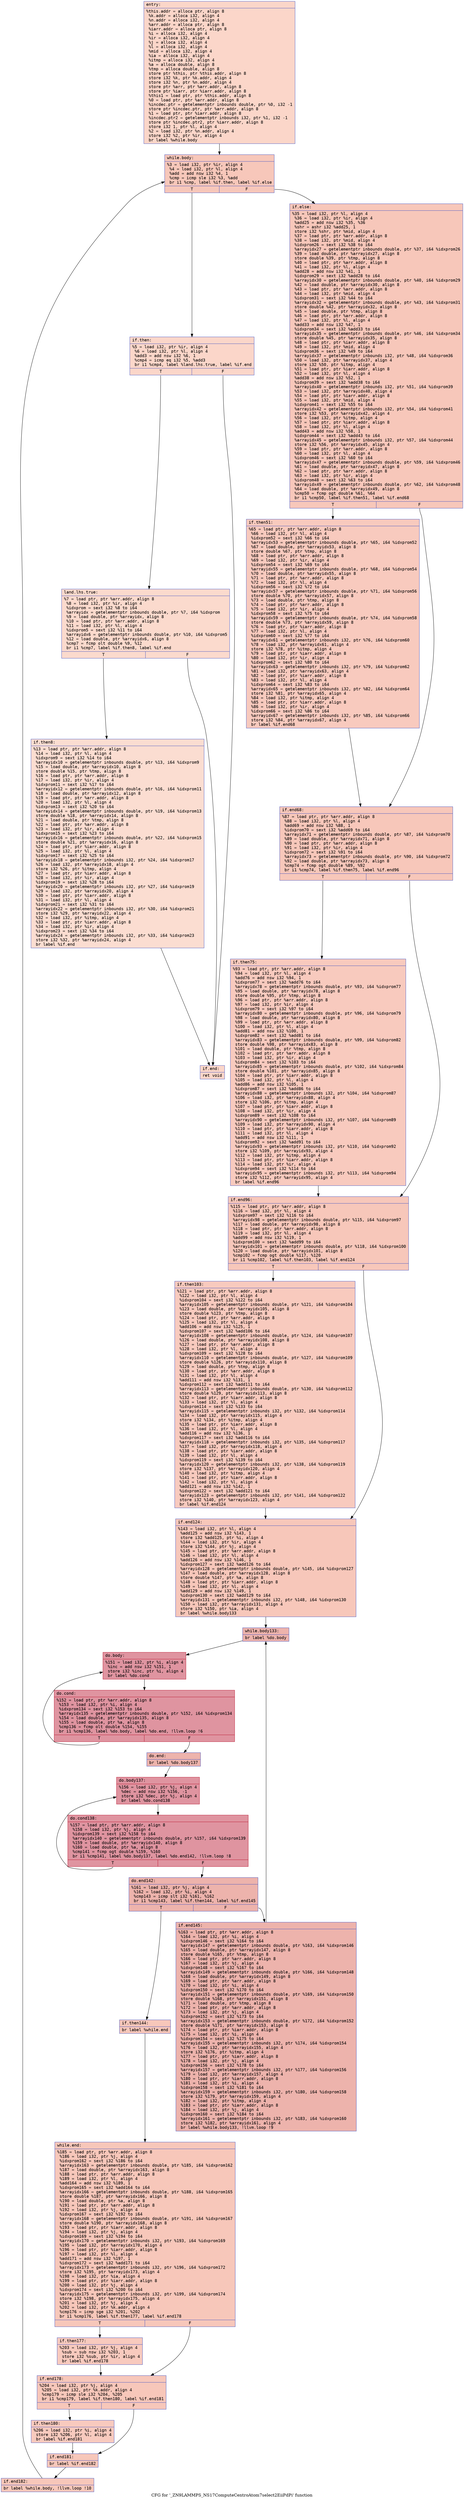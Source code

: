 digraph "CFG for '_ZN9LAMMPS_NS17ComputeCentroAtom7select2EiiPdPi' function" {
	label="CFG for '_ZN9LAMMPS_NS17ComputeCentroAtom7select2EiiPdPi' function";

	Node0x555db04d55b0 [shape=record,color="#3d50c3ff", style=filled, fillcolor="#f6a38570" fontname="Courier",label="{entry:\l|  %this.addr = alloca ptr, align 8\l  %k.addr = alloca i32, align 4\l  %n.addr = alloca i32, align 4\l  %arr.addr = alloca ptr, align 8\l  %iarr.addr = alloca ptr, align 8\l  %i = alloca i32, align 4\l  %ir = alloca i32, align 4\l  %j = alloca i32, align 4\l  %l = alloca i32, align 4\l  %mid = alloca i32, align 4\l  %ia = alloca i32, align 4\l  %itmp = alloca i32, align 4\l  %a = alloca double, align 8\l  %tmp = alloca double, align 8\l  store ptr %this, ptr %this.addr, align 8\l  store i32 %k, ptr %k.addr, align 4\l  store i32 %n, ptr %n.addr, align 4\l  store ptr %arr, ptr %arr.addr, align 8\l  store ptr %iarr, ptr %iarr.addr, align 8\l  %this1 = load ptr, ptr %this.addr, align 8\l  %0 = load ptr, ptr %arr.addr, align 8\l  %incdec.ptr = getelementptr inbounds double, ptr %0, i32 -1\l  store ptr %incdec.ptr, ptr %arr.addr, align 8\l  %1 = load ptr, ptr %iarr.addr, align 8\l  %incdec.ptr2 = getelementptr inbounds i32, ptr %1, i32 -1\l  store ptr %incdec.ptr2, ptr %iarr.addr, align 8\l  store i32 1, ptr %l, align 4\l  %2 = load i32, ptr %n.addr, align 4\l  store i32 %2, ptr %ir, align 4\l  br label %while.body\l}"];
	Node0x555db04d55b0 -> Node0x555db04d6c20[tooltip="entry -> while.body\nProbability 100.00%" ];
	Node0x555db04d6c20 [shape=record,color="#3d50c3ff", style=filled, fillcolor="#ec7f6370" fontname="Courier",label="{while.body:\l|  %3 = load i32, ptr %ir, align 4\l  %4 = load i32, ptr %l, align 4\l  %add = add nsw i32 %4, 1\l  %cmp = icmp sle i32 %3, %add\l  br i1 %cmp, label %if.then, label %if.else\l|{<s0>T|<s1>F}}"];
	Node0x555db04d6c20:s0 -> Node0x555db04d5d40[tooltip="while.body -> if.then\nProbability 3.12%" ];
	Node0x555db04d6c20:s1 -> Node0x555db04d5db0[tooltip="while.body -> if.else\nProbability 96.88%" ];
	Node0x555db04d5d40 [shape=record,color="#3d50c3ff", style=filled, fillcolor="#f6a38570" fontname="Courier",label="{if.then:\l|  %5 = load i32, ptr %ir, align 4\l  %6 = load i32, ptr %l, align 4\l  %add3 = add nsw i32 %6, 1\l  %cmp4 = icmp eq i32 %5, %add3\l  br i1 %cmp4, label %land.lhs.true, label %if.end\l|{<s0>T|<s1>F}}"];
	Node0x555db04d5d40:s0 -> Node0x555db04d74f0[tooltip="if.then -> land.lhs.true\nProbability 50.00%" ];
	Node0x555db04d5d40:s1 -> Node0x555db04d7570[tooltip="if.then -> if.end\nProbability 50.00%" ];
	Node0x555db04d74f0 [shape=record,color="#3d50c3ff", style=filled, fillcolor="#f7ac8e70" fontname="Courier",label="{land.lhs.true:\l|  %7 = load ptr, ptr %arr.addr, align 8\l  %8 = load i32, ptr %ir, align 4\l  %idxprom = sext i32 %8 to i64\l  %arrayidx = getelementptr inbounds double, ptr %7, i64 %idxprom\l  %9 = load double, ptr %arrayidx, align 8\l  %10 = load ptr, ptr %arr.addr, align 8\l  %11 = load i32, ptr %l, align 4\l  %idxprom5 = sext i32 %11 to i64\l  %arrayidx6 = getelementptr inbounds double, ptr %10, i64 %idxprom5\l  %12 = load double, ptr %arrayidx6, align 8\l  %cmp7 = fcmp olt double %9, %12\l  br i1 %cmp7, label %if.then8, label %if.end\l|{<s0>T|<s1>F}}"];
	Node0x555db04d74f0:s0 -> Node0x555db04d7d10[tooltip="land.lhs.true -> if.then8\nProbability 50.00%" ];
	Node0x555db04d74f0:s1 -> Node0x555db04d7570[tooltip="land.lhs.true -> if.end\nProbability 50.00%" ];
	Node0x555db04d7d10 [shape=record,color="#3d50c3ff", style=filled, fillcolor="#f7b39670" fontname="Courier",label="{if.then8:\l|  %13 = load ptr, ptr %arr.addr, align 8\l  %14 = load i32, ptr %l, align 4\l  %idxprom9 = sext i32 %14 to i64\l  %arrayidx10 = getelementptr inbounds double, ptr %13, i64 %idxprom9\l  %15 = load double, ptr %arrayidx10, align 8\l  store double %15, ptr %tmp, align 8\l  %16 = load ptr, ptr %arr.addr, align 8\l  %17 = load i32, ptr %ir, align 4\l  %idxprom11 = sext i32 %17 to i64\l  %arrayidx12 = getelementptr inbounds double, ptr %16, i64 %idxprom11\l  %18 = load double, ptr %arrayidx12, align 8\l  %19 = load ptr, ptr %arr.addr, align 8\l  %20 = load i32, ptr %l, align 4\l  %idxprom13 = sext i32 %20 to i64\l  %arrayidx14 = getelementptr inbounds double, ptr %19, i64 %idxprom13\l  store double %18, ptr %arrayidx14, align 8\l  %21 = load double, ptr %tmp, align 8\l  %22 = load ptr, ptr %arr.addr, align 8\l  %23 = load i32, ptr %ir, align 4\l  %idxprom15 = sext i32 %23 to i64\l  %arrayidx16 = getelementptr inbounds double, ptr %22, i64 %idxprom15\l  store double %21, ptr %arrayidx16, align 8\l  %24 = load ptr, ptr %iarr.addr, align 8\l  %25 = load i32, ptr %l, align 4\l  %idxprom17 = sext i32 %25 to i64\l  %arrayidx18 = getelementptr inbounds i32, ptr %24, i64 %idxprom17\l  %26 = load i32, ptr %arrayidx18, align 4\l  store i32 %26, ptr %itmp, align 4\l  %27 = load ptr, ptr %iarr.addr, align 8\l  %28 = load i32, ptr %ir, align 4\l  %idxprom19 = sext i32 %28 to i64\l  %arrayidx20 = getelementptr inbounds i32, ptr %27, i64 %idxprom19\l  %29 = load i32, ptr %arrayidx20, align 4\l  %30 = load ptr, ptr %iarr.addr, align 8\l  %31 = load i32, ptr %l, align 4\l  %idxprom21 = sext i32 %31 to i64\l  %arrayidx22 = getelementptr inbounds i32, ptr %30, i64 %idxprom21\l  store i32 %29, ptr %arrayidx22, align 4\l  %32 = load i32, ptr %itmp, align 4\l  %33 = load ptr, ptr %iarr.addr, align 8\l  %34 = load i32, ptr %ir, align 4\l  %idxprom23 = sext i32 %34 to i64\l  %arrayidx24 = getelementptr inbounds i32, ptr %33, i64 %idxprom23\l  store i32 %32, ptr %arrayidx24, align 4\l  br label %if.end\l}"];
	Node0x555db04d7d10 -> Node0x555db04d7570[tooltip="if.then8 -> if.end\nProbability 100.00%" ];
	Node0x555db04d7570 [shape=record,color="#3d50c3ff", style=filled, fillcolor="#f6a38570" fontname="Courier",label="{if.end:\l|  ret void\l}"];
	Node0x555db04d5db0 [shape=record,color="#3d50c3ff", style=filled, fillcolor="#ec7f6370" fontname="Courier",label="{if.else:\l|  %35 = load i32, ptr %l, align 4\l  %36 = load i32, ptr %ir, align 4\l  %add25 = add nsw i32 %35, %36\l  %shr = ashr i32 %add25, 1\l  store i32 %shr, ptr %mid, align 4\l  %37 = load ptr, ptr %arr.addr, align 8\l  %38 = load i32, ptr %mid, align 4\l  %idxprom26 = sext i32 %38 to i64\l  %arrayidx27 = getelementptr inbounds double, ptr %37, i64 %idxprom26\l  %39 = load double, ptr %arrayidx27, align 8\l  store double %39, ptr %tmp, align 8\l  %40 = load ptr, ptr %arr.addr, align 8\l  %41 = load i32, ptr %l, align 4\l  %add28 = add nsw i32 %41, 1\l  %idxprom29 = sext i32 %add28 to i64\l  %arrayidx30 = getelementptr inbounds double, ptr %40, i64 %idxprom29\l  %42 = load double, ptr %arrayidx30, align 8\l  %43 = load ptr, ptr %arr.addr, align 8\l  %44 = load i32, ptr %mid, align 4\l  %idxprom31 = sext i32 %44 to i64\l  %arrayidx32 = getelementptr inbounds double, ptr %43, i64 %idxprom31\l  store double %42, ptr %arrayidx32, align 8\l  %45 = load double, ptr %tmp, align 8\l  %46 = load ptr, ptr %arr.addr, align 8\l  %47 = load i32, ptr %l, align 4\l  %add33 = add nsw i32 %47, 1\l  %idxprom34 = sext i32 %add33 to i64\l  %arrayidx35 = getelementptr inbounds double, ptr %46, i64 %idxprom34\l  store double %45, ptr %arrayidx35, align 8\l  %48 = load ptr, ptr %iarr.addr, align 8\l  %49 = load i32, ptr %mid, align 4\l  %idxprom36 = sext i32 %49 to i64\l  %arrayidx37 = getelementptr inbounds i32, ptr %48, i64 %idxprom36\l  %50 = load i32, ptr %arrayidx37, align 4\l  store i32 %50, ptr %itmp, align 4\l  %51 = load ptr, ptr %iarr.addr, align 8\l  %52 = load i32, ptr %l, align 4\l  %add38 = add nsw i32 %52, 1\l  %idxprom39 = sext i32 %add38 to i64\l  %arrayidx40 = getelementptr inbounds i32, ptr %51, i64 %idxprom39\l  %53 = load i32, ptr %arrayidx40, align 4\l  %54 = load ptr, ptr %iarr.addr, align 8\l  %55 = load i32, ptr %mid, align 4\l  %idxprom41 = sext i32 %55 to i64\l  %arrayidx42 = getelementptr inbounds i32, ptr %54, i64 %idxprom41\l  store i32 %53, ptr %arrayidx42, align 4\l  %56 = load i32, ptr %itmp, align 4\l  %57 = load ptr, ptr %iarr.addr, align 8\l  %58 = load i32, ptr %l, align 4\l  %add43 = add nsw i32 %58, 1\l  %idxprom44 = sext i32 %add43 to i64\l  %arrayidx45 = getelementptr inbounds i32, ptr %57, i64 %idxprom44\l  store i32 %56, ptr %arrayidx45, align 4\l  %59 = load ptr, ptr %arr.addr, align 8\l  %60 = load i32, ptr %l, align 4\l  %idxprom46 = sext i32 %60 to i64\l  %arrayidx47 = getelementptr inbounds double, ptr %59, i64 %idxprom46\l  %61 = load double, ptr %arrayidx47, align 8\l  %62 = load ptr, ptr %arr.addr, align 8\l  %63 = load i32, ptr %ir, align 4\l  %idxprom48 = sext i32 %63 to i64\l  %arrayidx49 = getelementptr inbounds double, ptr %62, i64 %idxprom48\l  %64 = load double, ptr %arrayidx49, align 8\l  %cmp50 = fcmp ogt double %61, %64\l  br i1 %cmp50, label %if.then51, label %if.end68\l|{<s0>T|<s1>F}}"];
	Node0x555db04d5db0:s0 -> Node0x555db04dc970[tooltip="if.else -> if.then51\nProbability 50.00%" ];
	Node0x555db04d5db0:s1 -> Node0x555db04dc9f0[tooltip="if.else -> if.end68\nProbability 50.00%" ];
	Node0x555db04dc970 [shape=record,color="#3d50c3ff", style=filled, fillcolor="#ef886b70" fontname="Courier",label="{if.then51:\l|  %65 = load ptr, ptr %arr.addr, align 8\l  %66 = load i32, ptr %l, align 4\l  %idxprom52 = sext i32 %66 to i64\l  %arrayidx53 = getelementptr inbounds double, ptr %65, i64 %idxprom52\l  %67 = load double, ptr %arrayidx53, align 8\l  store double %67, ptr %tmp, align 8\l  %68 = load ptr, ptr %arr.addr, align 8\l  %69 = load i32, ptr %ir, align 4\l  %idxprom54 = sext i32 %69 to i64\l  %arrayidx55 = getelementptr inbounds double, ptr %68, i64 %idxprom54\l  %70 = load double, ptr %arrayidx55, align 8\l  %71 = load ptr, ptr %arr.addr, align 8\l  %72 = load i32, ptr %l, align 4\l  %idxprom56 = sext i32 %72 to i64\l  %arrayidx57 = getelementptr inbounds double, ptr %71, i64 %idxprom56\l  store double %70, ptr %arrayidx57, align 8\l  %73 = load double, ptr %tmp, align 8\l  %74 = load ptr, ptr %arr.addr, align 8\l  %75 = load i32, ptr %ir, align 4\l  %idxprom58 = sext i32 %75 to i64\l  %arrayidx59 = getelementptr inbounds double, ptr %74, i64 %idxprom58\l  store double %73, ptr %arrayidx59, align 8\l  %76 = load ptr, ptr %iarr.addr, align 8\l  %77 = load i32, ptr %l, align 4\l  %idxprom60 = sext i32 %77 to i64\l  %arrayidx61 = getelementptr inbounds i32, ptr %76, i64 %idxprom60\l  %78 = load i32, ptr %arrayidx61, align 4\l  store i32 %78, ptr %itmp, align 4\l  %79 = load ptr, ptr %iarr.addr, align 8\l  %80 = load i32, ptr %ir, align 4\l  %idxprom62 = sext i32 %80 to i64\l  %arrayidx63 = getelementptr inbounds i32, ptr %79, i64 %idxprom62\l  %81 = load i32, ptr %arrayidx63, align 4\l  %82 = load ptr, ptr %iarr.addr, align 8\l  %83 = load i32, ptr %l, align 4\l  %idxprom64 = sext i32 %83 to i64\l  %arrayidx65 = getelementptr inbounds i32, ptr %82, i64 %idxprom64\l  store i32 %81, ptr %arrayidx65, align 4\l  %84 = load i32, ptr %itmp, align 4\l  %85 = load ptr, ptr %iarr.addr, align 8\l  %86 = load i32, ptr %ir, align 4\l  %idxprom66 = sext i32 %86 to i64\l  %arrayidx67 = getelementptr inbounds i32, ptr %85, i64 %idxprom66\l  store i32 %84, ptr %arrayidx67, align 4\l  br label %if.end68\l}"];
	Node0x555db04dc970 -> Node0x555db04dc9f0[tooltip="if.then51 -> if.end68\nProbability 100.00%" ];
	Node0x555db04dc9f0 [shape=record,color="#3d50c3ff", style=filled, fillcolor="#ec7f6370" fontname="Courier",label="{if.end68:\l|  %87 = load ptr, ptr %arr.addr, align 8\l  %88 = load i32, ptr %l, align 4\l  %add69 = add nsw i32 %88, 1\l  %idxprom70 = sext i32 %add69 to i64\l  %arrayidx71 = getelementptr inbounds double, ptr %87, i64 %idxprom70\l  %89 = load double, ptr %arrayidx71, align 8\l  %90 = load ptr, ptr %arr.addr, align 8\l  %91 = load i32, ptr %ir, align 4\l  %idxprom72 = sext i32 %91 to i64\l  %arrayidx73 = getelementptr inbounds double, ptr %90, i64 %idxprom72\l  %92 = load double, ptr %arrayidx73, align 8\l  %cmp74 = fcmp ogt double %89, %92\l  br i1 %cmp74, label %if.then75, label %if.end96\l|{<s0>T|<s1>F}}"];
	Node0x555db04dc9f0:s0 -> Node0x555db04df310[tooltip="if.end68 -> if.then75\nProbability 50.00%" ];
	Node0x555db04dc9f0:s1 -> Node0x555db04df390[tooltip="if.end68 -> if.end96\nProbability 50.00%" ];
	Node0x555db04df310 [shape=record,color="#3d50c3ff", style=filled, fillcolor="#ef886b70" fontname="Courier",label="{if.then75:\l|  %93 = load ptr, ptr %arr.addr, align 8\l  %94 = load i32, ptr %l, align 4\l  %add76 = add nsw i32 %94, 1\l  %idxprom77 = sext i32 %add76 to i64\l  %arrayidx78 = getelementptr inbounds double, ptr %93, i64 %idxprom77\l  %95 = load double, ptr %arrayidx78, align 8\l  store double %95, ptr %tmp, align 8\l  %96 = load ptr, ptr %arr.addr, align 8\l  %97 = load i32, ptr %ir, align 4\l  %idxprom79 = sext i32 %97 to i64\l  %arrayidx80 = getelementptr inbounds double, ptr %96, i64 %idxprom79\l  %98 = load double, ptr %arrayidx80, align 8\l  %99 = load ptr, ptr %arr.addr, align 8\l  %100 = load i32, ptr %l, align 4\l  %add81 = add nsw i32 %100, 1\l  %idxprom82 = sext i32 %add81 to i64\l  %arrayidx83 = getelementptr inbounds double, ptr %99, i64 %idxprom82\l  store double %98, ptr %arrayidx83, align 8\l  %101 = load double, ptr %tmp, align 8\l  %102 = load ptr, ptr %arr.addr, align 8\l  %103 = load i32, ptr %ir, align 4\l  %idxprom84 = sext i32 %103 to i64\l  %arrayidx85 = getelementptr inbounds double, ptr %102, i64 %idxprom84\l  store double %101, ptr %arrayidx85, align 8\l  %104 = load ptr, ptr %iarr.addr, align 8\l  %105 = load i32, ptr %l, align 4\l  %add86 = add nsw i32 %105, 1\l  %idxprom87 = sext i32 %add86 to i64\l  %arrayidx88 = getelementptr inbounds i32, ptr %104, i64 %idxprom87\l  %106 = load i32, ptr %arrayidx88, align 4\l  store i32 %106, ptr %itmp, align 4\l  %107 = load ptr, ptr %iarr.addr, align 8\l  %108 = load i32, ptr %ir, align 4\l  %idxprom89 = sext i32 %108 to i64\l  %arrayidx90 = getelementptr inbounds i32, ptr %107, i64 %idxprom89\l  %109 = load i32, ptr %arrayidx90, align 4\l  %110 = load ptr, ptr %iarr.addr, align 8\l  %111 = load i32, ptr %l, align 4\l  %add91 = add nsw i32 %111, 1\l  %idxprom92 = sext i32 %add91 to i64\l  %arrayidx93 = getelementptr inbounds i32, ptr %110, i64 %idxprom92\l  store i32 %109, ptr %arrayidx93, align 4\l  %112 = load i32, ptr %itmp, align 4\l  %113 = load ptr, ptr %iarr.addr, align 8\l  %114 = load i32, ptr %ir, align 4\l  %idxprom94 = sext i32 %114 to i64\l  %arrayidx95 = getelementptr inbounds i32, ptr %113, i64 %idxprom94\l  store i32 %112, ptr %arrayidx95, align 4\l  br label %if.end96\l}"];
	Node0x555db04df310 -> Node0x555db04df390[tooltip="if.then75 -> if.end96\nProbability 100.00%" ];
	Node0x555db04df390 [shape=record,color="#3d50c3ff", style=filled, fillcolor="#ec7f6370" fontname="Courier",label="{if.end96:\l|  %115 = load ptr, ptr %arr.addr, align 8\l  %116 = load i32, ptr %l, align 4\l  %idxprom97 = sext i32 %116 to i64\l  %arrayidx98 = getelementptr inbounds double, ptr %115, i64 %idxprom97\l  %117 = load double, ptr %arrayidx98, align 8\l  %118 = load ptr, ptr %arr.addr, align 8\l  %119 = load i32, ptr %l, align 4\l  %add99 = add nsw i32 %119, 1\l  %idxprom100 = sext i32 %add99 to i64\l  %arrayidx101 = getelementptr inbounds double, ptr %118, i64 %idxprom100\l  %120 = load double, ptr %arrayidx101, align 8\l  %cmp102 = fcmp ogt double %117, %120\l  br i1 %cmp102, label %if.then103, label %if.end124\l|{<s0>T|<s1>F}}"];
	Node0x555db04df390:s0 -> Node0x555db04e2180[tooltip="if.end96 -> if.then103\nProbability 50.00%" ];
	Node0x555db04df390:s1 -> Node0x555db04e2200[tooltip="if.end96 -> if.end124\nProbability 50.00%" ];
	Node0x555db04e2180 [shape=record,color="#3d50c3ff", style=filled, fillcolor="#ef886b70" fontname="Courier",label="{if.then103:\l|  %121 = load ptr, ptr %arr.addr, align 8\l  %122 = load i32, ptr %l, align 4\l  %idxprom104 = sext i32 %122 to i64\l  %arrayidx105 = getelementptr inbounds double, ptr %121, i64 %idxprom104\l  %123 = load double, ptr %arrayidx105, align 8\l  store double %123, ptr %tmp, align 8\l  %124 = load ptr, ptr %arr.addr, align 8\l  %125 = load i32, ptr %l, align 4\l  %add106 = add nsw i32 %125, 1\l  %idxprom107 = sext i32 %add106 to i64\l  %arrayidx108 = getelementptr inbounds double, ptr %124, i64 %idxprom107\l  %126 = load double, ptr %arrayidx108, align 8\l  %127 = load ptr, ptr %arr.addr, align 8\l  %128 = load i32, ptr %l, align 4\l  %idxprom109 = sext i32 %128 to i64\l  %arrayidx110 = getelementptr inbounds double, ptr %127, i64 %idxprom109\l  store double %126, ptr %arrayidx110, align 8\l  %129 = load double, ptr %tmp, align 8\l  %130 = load ptr, ptr %arr.addr, align 8\l  %131 = load i32, ptr %l, align 4\l  %add111 = add nsw i32 %131, 1\l  %idxprom112 = sext i32 %add111 to i64\l  %arrayidx113 = getelementptr inbounds double, ptr %130, i64 %idxprom112\l  store double %129, ptr %arrayidx113, align 8\l  %132 = load ptr, ptr %iarr.addr, align 8\l  %133 = load i32, ptr %l, align 4\l  %idxprom114 = sext i32 %133 to i64\l  %arrayidx115 = getelementptr inbounds i32, ptr %132, i64 %idxprom114\l  %134 = load i32, ptr %arrayidx115, align 4\l  store i32 %134, ptr %itmp, align 4\l  %135 = load ptr, ptr %iarr.addr, align 8\l  %136 = load i32, ptr %l, align 4\l  %add116 = add nsw i32 %136, 1\l  %idxprom117 = sext i32 %add116 to i64\l  %arrayidx118 = getelementptr inbounds i32, ptr %135, i64 %idxprom117\l  %137 = load i32, ptr %arrayidx118, align 4\l  %138 = load ptr, ptr %iarr.addr, align 8\l  %139 = load i32, ptr %l, align 4\l  %idxprom119 = sext i32 %139 to i64\l  %arrayidx120 = getelementptr inbounds i32, ptr %138, i64 %idxprom119\l  store i32 %137, ptr %arrayidx120, align 4\l  %140 = load i32, ptr %itmp, align 4\l  %141 = load ptr, ptr %iarr.addr, align 8\l  %142 = load i32, ptr %l, align 4\l  %add121 = add nsw i32 %142, 1\l  %idxprom122 = sext i32 %add121 to i64\l  %arrayidx123 = getelementptr inbounds i32, ptr %141, i64 %idxprom122\l  store i32 %140, ptr %arrayidx123, align 4\l  br label %if.end124\l}"];
	Node0x555db04e2180 -> Node0x555db04e2200[tooltip="if.then103 -> if.end124\nProbability 100.00%" ];
	Node0x555db04e2200 [shape=record,color="#3d50c3ff", style=filled, fillcolor="#ec7f6370" fontname="Courier",label="{if.end124:\l|  %143 = load i32, ptr %l, align 4\l  %add125 = add nsw i32 %143, 1\l  store i32 %add125, ptr %i, align 4\l  %144 = load i32, ptr %ir, align 4\l  store i32 %144, ptr %j, align 4\l  %145 = load ptr, ptr %arr.addr, align 8\l  %146 = load i32, ptr %l, align 4\l  %add126 = add nsw i32 %146, 1\l  %idxprom127 = sext i32 %add126 to i64\l  %arrayidx128 = getelementptr inbounds double, ptr %145, i64 %idxprom127\l  %147 = load double, ptr %arrayidx128, align 8\l  store double %147, ptr %a, align 8\l  %148 = load ptr, ptr %iarr.addr, align 8\l  %149 = load i32, ptr %l, align 4\l  %add129 = add nsw i32 %149, 1\l  %idxprom130 = sext i32 %add129 to i64\l  %arrayidx131 = getelementptr inbounds i32, ptr %148, i64 %idxprom130\l  %150 = load i32, ptr %arrayidx131, align 4\l  store i32 %150, ptr %ia, align 4\l  br label %while.body133\l}"];
	Node0x555db04e2200 -> Node0x555db04e4c10[tooltip="if.end124 -> while.body133\nProbability 100.00%" ];
	Node0x555db04e4c10 [shape=record,color="#3d50c3ff", style=filled, fillcolor="#d6524470" fontname="Courier",label="{while.body133:\l|  br label %do.body\l}"];
	Node0x555db04e4c10 -> Node0x555db04e4d00[tooltip="while.body133 -> do.body\nProbability 100.00%" ];
	Node0x555db04e4d00 [shape=record,color="#b70d28ff", style=filled, fillcolor="#b70d2870" fontname="Courier",label="{do.body:\l|  %151 = load i32, ptr %i, align 4\l  %inc = add nsw i32 %151, 1\l  store i32 %inc, ptr %i, align 4\l  br label %do.cond\l}"];
	Node0x555db04e4d00 -> Node0x555db04e4fb0[tooltip="do.body -> do.cond\nProbability 100.00%" ];
	Node0x555db04e4fb0 [shape=record,color="#b70d28ff", style=filled, fillcolor="#b70d2870" fontname="Courier",label="{do.cond:\l|  %152 = load ptr, ptr %arr.addr, align 8\l  %153 = load i32, ptr %i, align 4\l  %idxprom134 = sext i32 %153 to i64\l  %arrayidx135 = getelementptr inbounds double, ptr %152, i64 %idxprom134\l  %154 = load double, ptr %arrayidx135, align 8\l  %155 = load double, ptr %a, align 8\l  %cmp136 = fcmp olt double %154, %155\l  br i1 %cmp136, label %do.body, label %do.end, !llvm.loop !6\l|{<s0>T|<s1>F}}"];
	Node0x555db04e4fb0:s0 -> Node0x555db04e4d00[tooltip="do.cond -> do.body\nProbability 96.88%" ];
	Node0x555db04e4fb0:s1 -> Node0x555db04e54b0[tooltip="do.cond -> do.end\nProbability 3.12%" ];
	Node0x555db04e54b0 [shape=record,color="#3d50c3ff", style=filled, fillcolor="#d6524470" fontname="Courier",label="{do.end:\l|  br label %do.body137\l}"];
	Node0x555db04e54b0 -> Node0x555db04e5660[tooltip="do.end -> do.body137\nProbability 100.00%" ];
	Node0x555db04e5660 [shape=record,color="#b70d28ff", style=filled, fillcolor="#b70d2870" fontname="Courier",label="{do.body137:\l|  %156 = load i32, ptr %j, align 4\l  %dec = add nsw i32 %156, -1\l  store i32 %dec, ptr %j, align 4\l  br label %do.cond138\l}"];
	Node0x555db04e5660 -> Node0x555db04e5920[tooltip="do.body137 -> do.cond138\nProbability 100.00%" ];
	Node0x555db04e5920 [shape=record,color="#b70d28ff", style=filled, fillcolor="#b70d2870" fontname="Courier",label="{do.cond138:\l|  %157 = load ptr, ptr %arr.addr, align 8\l  %158 = load i32, ptr %j, align 4\l  %idxprom139 = sext i32 %158 to i64\l  %arrayidx140 = getelementptr inbounds double, ptr %157, i64 %idxprom139\l  %159 = load double, ptr %arrayidx140, align 8\l  %160 = load double, ptr %a, align 8\l  %cmp141 = fcmp ogt double %159, %160\l  br i1 %cmp141, label %do.body137, label %do.end142, !llvm.loop !8\l|{<s0>T|<s1>F}}"];
	Node0x555db04e5920:s0 -> Node0x555db04e5660[tooltip="do.cond138 -> do.body137\nProbability 96.88%" ];
	Node0x555db04e5920:s1 -> Node0x555db04e5e30[tooltip="do.cond138 -> do.end142\nProbability 3.12%" ];
	Node0x555db04e5e30 [shape=record,color="#3d50c3ff", style=filled, fillcolor="#d6524470" fontname="Courier",label="{do.end142:\l|  %161 = load i32, ptr %j, align 4\l  %162 = load i32, ptr %i, align 4\l  %cmp143 = icmp slt i32 %161, %162\l  br i1 %cmp143, label %if.then144, label %if.end145\l|{<s0>T|<s1>F}}"];
	Node0x555db04e5e30:s0 -> Node0x555db04e6220[tooltip="do.end142 -> if.then144\nProbability 3.12%" ];
	Node0x555db04e5e30:s1 -> Node0x555db04e62a0[tooltip="do.end142 -> if.end145\nProbability 96.88%" ];
	Node0x555db04e6220 [shape=record,color="#3d50c3ff", style=filled, fillcolor="#ec7f6370" fontname="Courier",label="{if.then144:\l|  br label %while.end\l}"];
	Node0x555db04e6220 -> Node0x555db04e63d0[tooltip="if.then144 -> while.end\nProbability 100.00%" ];
	Node0x555db04e62a0 [shape=record,color="#3d50c3ff", style=filled, fillcolor="#d6524470" fontname="Courier",label="{if.end145:\l|  %163 = load ptr, ptr %arr.addr, align 8\l  %164 = load i32, ptr %i, align 4\l  %idxprom146 = sext i32 %164 to i64\l  %arrayidx147 = getelementptr inbounds double, ptr %163, i64 %idxprom146\l  %165 = load double, ptr %arrayidx147, align 8\l  store double %165, ptr %tmp, align 8\l  %166 = load ptr, ptr %arr.addr, align 8\l  %167 = load i32, ptr %j, align 4\l  %idxprom148 = sext i32 %167 to i64\l  %arrayidx149 = getelementptr inbounds double, ptr %166, i64 %idxprom148\l  %168 = load double, ptr %arrayidx149, align 8\l  %169 = load ptr, ptr %arr.addr, align 8\l  %170 = load i32, ptr %i, align 4\l  %idxprom150 = sext i32 %170 to i64\l  %arrayidx151 = getelementptr inbounds double, ptr %169, i64 %idxprom150\l  store double %168, ptr %arrayidx151, align 8\l  %171 = load double, ptr %tmp, align 8\l  %172 = load ptr, ptr %arr.addr, align 8\l  %173 = load i32, ptr %j, align 4\l  %idxprom152 = sext i32 %173 to i64\l  %arrayidx153 = getelementptr inbounds double, ptr %172, i64 %idxprom152\l  store double %171, ptr %arrayidx153, align 8\l  %174 = load ptr, ptr %iarr.addr, align 8\l  %175 = load i32, ptr %i, align 4\l  %idxprom154 = sext i32 %175 to i64\l  %arrayidx155 = getelementptr inbounds i32, ptr %174, i64 %idxprom154\l  %176 = load i32, ptr %arrayidx155, align 4\l  store i32 %176, ptr %itmp, align 4\l  %177 = load ptr, ptr %iarr.addr, align 8\l  %178 = load i32, ptr %j, align 4\l  %idxprom156 = sext i32 %178 to i64\l  %arrayidx157 = getelementptr inbounds i32, ptr %177, i64 %idxprom156\l  %179 = load i32, ptr %arrayidx157, align 4\l  %180 = load ptr, ptr %iarr.addr, align 8\l  %181 = load i32, ptr %i, align 4\l  %idxprom158 = sext i32 %181 to i64\l  %arrayidx159 = getelementptr inbounds i32, ptr %180, i64 %idxprom158\l  store i32 %179, ptr %arrayidx159, align 4\l  %182 = load i32, ptr %itmp, align 4\l  %183 = load ptr, ptr %iarr.addr, align 8\l  %184 = load i32, ptr %j, align 4\l  %idxprom160 = sext i32 %184 to i64\l  %arrayidx161 = getelementptr inbounds i32, ptr %183, i64 %idxprom160\l  store i32 %182, ptr %arrayidx161, align 4\l  br label %while.body133, !llvm.loop !9\l}"];
	Node0x555db04e62a0 -> Node0x555db04e4c10[tooltip="if.end145 -> while.body133\nProbability 100.00%" ];
	Node0x555db04e63d0 [shape=record,color="#3d50c3ff", style=filled, fillcolor="#ec7f6370" fontname="Courier",label="{while.end:\l|  %185 = load ptr, ptr %arr.addr, align 8\l  %186 = load i32, ptr %j, align 4\l  %idxprom162 = sext i32 %186 to i64\l  %arrayidx163 = getelementptr inbounds double, ptr %185, i64 %idxprom162\l  %187 = load double, ptr %arrayidx163, align 8\l  %188 = load ptr, ptr %arr.addr, align 8\l  %189 = load i32, ptr %l, align 4\l  %add164 = add nsw i32 %189, 1\l  %idxprom165 = sext i32 %add164 to i64\l  %arrayidx166 = getelementptr inbounds double, ptr %188, i64 %idxprom165\l  store double %187, ptr %arrayidx166, align 8\l  %190 = load double, ptr %a, align 8\l  %191 = load ptr, ptr %arr.addr, align 8\l  %192 = load i32, ptr %j, align 4\l  %idxprom167 = sext i32 %192 to i64\l  %arrayidx168 = getelementptr inbounds double, ptr %191, i64 %idxprom167\l  store double %190, ptr %arrayidx168, align 8\l  %193 = load ptr, ptr %iarr.addr, align 8\l  %194 = load i32, ptr %j, align 4\l  %idxprom169 = sext i32 %194 to i64\l  %arrayidx170 = getelementptr inbounds i32, ptr %193, i64 %idxprom169\l  %195 = load i32, ptr %arrayidx170, align 4\l  %196 = load ptr, ptr %iarr.addr, align 8\l  %197 = load i32, ptr %l, align 4\l  %add171 = add nsw i32 %197, 1\l  %idxprom172 = sext i32 %add171 to i64\l  %arrayidx173 = getelementptr inbounds i32, ptr %196, i64 %idxprom172\l  store i32 %195, ptr %arrayidx173, align 4\l  %198 = load i32, ptr %ia, align 4\l  %199 = load ptr, ptr %iarr.addr, align 8\l  %200 = load i32, ptr %j, align 4\l  %idxprom174 = sext i32 %200 to i64\l  %arrayidx175 = getelementptr inbounds i32, ptr %199, i64 %idxprom174\l  store i32 %198, ptr %arrayidx175, align 4\l  %201 = load i32, ptr %j, align 4\l  %202 = load i32, ptr %k.addr, align 4\l  %cmp176 = icmp sge i32 %201, %202\l  br i1 %cmp176, label %if.then177, label %if.end178\l|{<s0>T|<s1>F}}"];
	Node0x555db04e63d0:s0 -> Node0x555db04e06e0[tooltip="while.end -> if.then177\nProbability 50.00%" ];
	Node0x555db04e63d0:s1 -> Node0x555db04e0760[tooltip="while.end -> if.end178\nProbability 50.00%" ];
	Node0x555db04e06e0 [shape=record,color="#3d50c3ff", style=filled, fillcolor="#ef886b70" fontname="Courier",label="{if.then177:\l|  %203 = load i32, ptr %j, align 4\l  %sub = sub nsw i32 %203, 1\l  store i32 %sub, ptr %ir, align 4\l  br label %if.end178\l}"];
	Node0x555db04e06e0 -> Node0x555db04e0760[tooltip="if.then177 -> if.end178\nProbability 100.00%" ];
	Node0x555db04e0760 [shape=record,color="#3d50c3ff", style=filled, fillcolor="#ec7f6370" fontname="Courier",label="{if.end178:\l|  %204 = load i32, ptr %j, align 4\l  %205 = load i32, ptr %k.addr, align 4\l  %cmp179 = icmp sle i32 %204, %205\l  br i1 %cmp179, label %if.then180, label %if.end181\l|{<s0>T|<s1>F}}"];
	Node0x555db04e0760:s0 -> Node0x555db04eb8a0[tooltip="if.end178 -> if.then180\nProbability 50.00%" ];
	Node0x555db04e0760:s1 -> Node0x555db04eb920[tooltip="if.end178 -> if.end181\nProbability 50.00%" ];
	Node0x555db04eb8a0 [shape=record,color="#3d50c3ff", style=filled, fillcolor="#ef886b70" fontname="Courier",label="{if.then180:\l|  %206 = load i32, ptr %i, align 4\l  store i32 %206, ptr %l, align 4\l  br label %if.end181\l}"];
	Node0x555db04eb8a0 -> Node0x555db04eb920[tooltip="if.then180 -> if.end181\nProbability 100.00%" ];
	Node0x555db04eb920 [shape=record,color="#3d50c3ff", style=filled, fillcolor="#ec7f6370" fontname="Courier",label="{if.end181:\l|  br label %if.end182\l}"];
	Node0x555db04eb920 -> Node0x555db04ebbe0[tooltip="if.end181 -> if.end182\nProbability 100.00%" ];
	Node0x555db04ebbe0 [shape=record,color="#3d50c3ff", style=filled, fillcolor="#ec7f6370" fontname="Courier",label="{if.end182:\l|  br label %while.body, !llvm.loop !10\l}"];
	Node0x555db04ebbe0 -> Node0x555db04d6c20[tooltip="if.end182 -> while.body\nProbability 100.00%" ];
}
